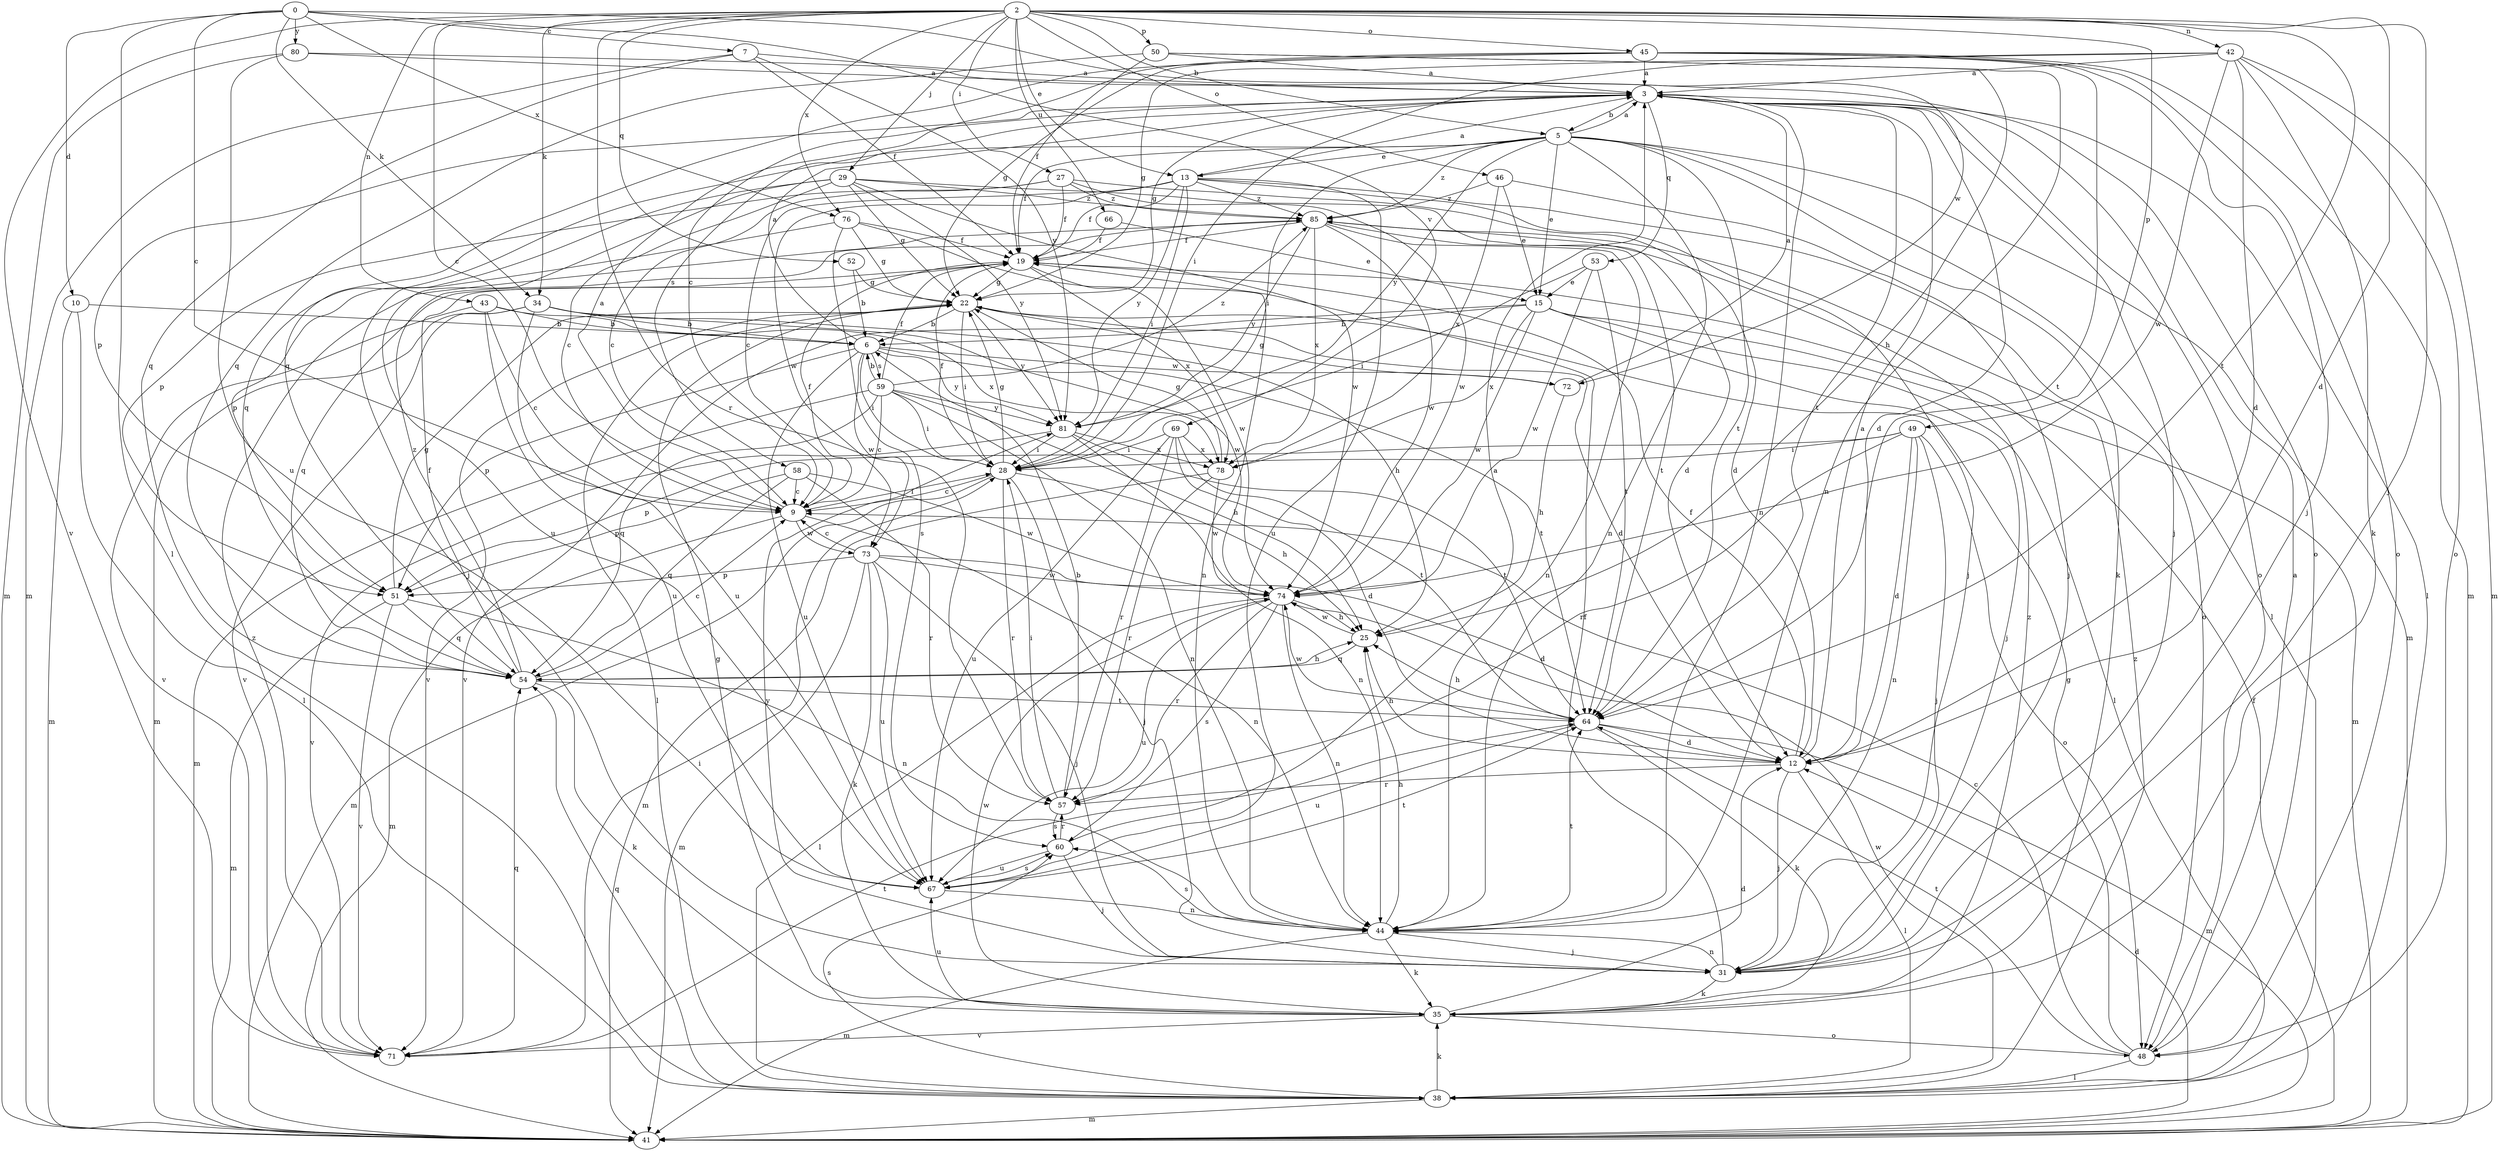 strict digraph  {
0;
2;
3;
5;
6;
7;
9;
10;
12;
13;
15;
19;
22;
25;
27;
28;
29;
31;
34;
35;
38;
41;
42;
43;
44;
45;
46;
48;
49;
50;
51;
52;
53;
54;
57;
58;
59;
60;
64;
66;
67;
69;
71;
72;
73;
74;
76;
78;
80;
81;
85;
0 -> 7  [label=c];
0 -> 9  [label=c];
0 -> 10  [label=d];
0 -> 34  [label=k];
0 -> 38  [label=l];
0 -> 69  [label=v];
0 -> 72  [label=w];
0 -> 76  [label=x];
0 -> 80  [label=y];
2 -> 5  [label=b];
2 -> 9  [label=c];
2 -> 12  [label=d];
2 -> 13  [label=e];
2 -> 27  [label=i];
2 -> 29  [label=j];
2 -> 31  [label=j];
2 -> 34  [label=k];
2 -> 42  [label=n];
2 -> 43  [label=n];
2 -> 45  [label=o];
2 -> 46  [label=o];
2 -> 49  [label=p];
2 -> 50  [label=p];
2 -> 52  [label=q];
2 -> 57  [label=r];
2 -> 64  [label=t];
2 -> 66  [label=u];
2 -> 71  [label=v];
2 -> 76  [label=x];
3 -> 5  [label=b];
3 -> 12  [label=d];
3 -> 22  [label=g];
3 -> 31  [label=j];
3 -> 38  [label=l];
3 -> 44  [label=n];
3 -> 48  [label=o];
3 -> 51  [label=p];
3 -> 53  [label=q];
3 -> 58  [label=s];
3 -> 64  [label=t];
5 -> 3  [label=a];
5 -> 13  [label=e];
5 -> 15  [label=e];
5 -> 19  [label=f];
5 -> 28  [label=i];
5 -> 35  [label=k];
5 -> 38  [label=l];
5 -> 41  [label=m];
5 -> 44  [label=n];
5 -> 54  [label=q];
5 -> 64  [label=t];
5 -> 81  [label=y];
5 -> 85  [label=z];
6 -> 3  [label=a];
6 -> 28  [label=i];
6 -> 51  [label=p];
6 -> 59  [label=s];
6 -> 64  [label=t];
6 -> 67  [label=u];
6 -> 72  [label=w];
6 -> 73  [label=w];
6 -> 81  [label=y];
7 -> 3  [label=a];
7 -> 19  [label=f];
7 -> 41  [label=m];
7 -> 54  [label=q];
7 -> 81  [label=y];
9 -> 3  [label=a];
9 -> 19  [label=f];
9 -> 28  [label=i];
9 -> 41  [label=m];
9 -> 44  [label=n];
9 -> 73  [label=w];
10 -> 6  [label=b];
10 -> 38  [label=l];
10 -> 41  [label=m];
12 -> 3  [label=a];
12 -> 19  [label=f];
12 -> 25  [label=h];
12 -> 31  [label=j];
12 -> 38  [label=l];
12 -> 57  [label=r];
13 -> 3  [label=a];
13 -> 9  [label=c];
13 -> 19  [label=f];
13 -> 28  [label=i];
13 -> 31  [label=j];
13 -> 48  [label=o];
13 -> 67  [label=u];
13 -> 73  [label=w];
13 -> 81  [label=y];
13 -> 85  [label=z];
15 -> 6  [label=b];
15 -> 31  [label=j];
15 -> 38  [label=l];
15 -> 41  [label=m];
15 -> 71  [label=v];
15 -> 74  [label=w];
15 -> 78  [label=x];
19 -> 22  [label=g];
19 -> 54  [label=q];
19 -> 74  [label=w];
19 -> 78  [label=x];
22 -> 6  [label=b];
22 -> 12  [label=d];
22 -> 28  [label=i];
22 -> 38  [label=l];
22 -> 71  [label=v];
22 -> 81  [label=y];
25 -> 54  [label=q];
25 -> 74  [label=w];
27 -> 9  [label=c];
27 -> 12  [label=d];
27 -> 19  [label=f];
27 -> 51  [label=p];
27 -> 74  [label=w];
27 -> 85  [label=z];
28 -> 9  [label=c];
28 -> 19  [label=f];
28 -> 22  [label=g];
28 -> 25  [label=h];
28 -> 31  [label=j];
28 -> 41  [label=m];
28 -> 57  [label=r];
29 -> 9  [label=c];
29 -> 12  [label=d];
29 -> 22  [label=g];
29 -> 31  [label=j];
29 -> 67  [label=u];
29 -> 74  [label=w];
29 -> 81  [label=y];
29 -> 85  [label=z];
31 -> 19  [label=f];
31 -> 35  [label=k];
31 -> 44  [label=n];
31 -> 81  [label=y];
34 -> 6  [label=b];
34 -> 25  [label=h];
34 -> 41  [label=m];
34 -> 67  [label=u];
34 -> 71  [label=v];
34 -> 74  [label=w];
35 -> 12  [label=d];
35 -> 22  [label=g];
35 -> 48  [label=o];
35 -> 67  [label=u];
35 -> 71  [label=v];
35 -> 74  [label=w];
35 -> 85  [label=z];
38 -> 35  [label=k];
38 -> 41  [label=m];
38 -> 54  [label=q];
38 -> 60  [label=s];
38 -> 74  [label=w];
38 -> 85  [label=z];
41 -> 12  [label=d];
41 -> 19  [label=f];
42 -> 3  [label=a];
42 -> 12  [label=d];
42 -> 22  [label=g];
42 -> 28  [label=i];
42 -> 35  [label=k];
42 -> 41  [label=m];
42 -> 48  [label=o];
42 -> 74  [label=w];
43 -> 6  [label=b];
43 -> 9  [label=c];
43 -> 67  [label=u];
43 -> 71  [label=v];
43 -> 78  [label=x];
44 -> 25  [label=h];
44 -> 31  [label=j];
44 -> 35  [label=k];
44 -> 41  [label=m];
44 -> 60  [label=s];
44 -> 64  [label=t];
45 -> 3  [label=a];
45 -> 9  [label=c];
45 -> 22  [label=g];
45 -> 31  [label=j];
45 -> 41  [label=m];
45 -> 48  [label=o];
45 -> 54  [label=q];
45 -> 64  [label=t];
46 -> 15  [label=e];
46 -> 31  [label=j];
46 -> 78  [label=x];
46 -> 85  [label=z];
48 -> 3  [label=a];
48 -> 9  [label=c];
48 -> 22  [label=g];
48 -> 38  [label=l];
48 -> 64  [label=t];
49 -> 12  [label=d];
49 -> 28  [label=i];
49 -> 31  [label=j];
49 -> 44  [label=n];
49 -> 48  [label=o];
49 -> 51  [label=p];
49 -> 57  [label=r];
50 -> 3  [label=a];
50 -> 19  [label=f];
50 -> 25  [label=h];
50 -> 44  [label=n];
50 -> 54  [label=q];
51 -> 22  [label=g];
51 -> 41  [label=m];
51 -> 44  [label=n];
51 -> 54  [label=q];
51 -> 71  [label=v];
52 -> 6  [label=b];
52 -> 22  [label=g];
53 -> 15  [label=e];
53 -> 28  [label=i];
53 -> 64  [label=t];
53 -> 74  [label=w];
54 -> 9  [label=c];
54 -> 19  [label=f];
54 -> 25  [label=h];
54 -> 35  [label=k];
54 -> 64  [label=t];
54 -> 85  [label=z];
57 -> 6  [label=b];
57 -> 28  [label=i];
57 -> 60  [label=s];
58 -> 9  [label=c];
58 -> 51  [label=p];
58 -> 54  [label=q];
58 -> 57  [label=r];
58 -> 74  [label=w];
59 -> 6  [label=b];
59 -> 9  [label=c];
59 -> 19  [label=f];
59 -> 25  [label=h];
59 -> 28  [label=i];
59 -> 41  [label=m];
59 -> 44  [label=n];
59 -> 54  [label=q];
59 -> 81  [label=y];
59 -> 85  [label=z];
60 -> 3  [label=a];
60 -> 31  [label=j];
60 -> 57  [label=r];
60 -> 67  [label=u];
64 -> 12  [label=d];
64 -> 25  [label=h];
64 -> 35  [label=k];
64 -> 41  [label=m];
64 -> 67  [label=u];
64 -> 74  [label=w];
66 -> 15  [label=e];
66 -> 19  [label=f];
67 -> 44  [label=n];
67 -> 60  [label=s];
67 -> 64  [label=t];
69 -> 12  [label=d];
69 -> 28  [label=i];
69 -> 57  [label=r];
69 -> 64  [label=t];
69 -> 67  [label=u];
69 -> 78  [label=x];
71 -> 28  [label=i];
71 -> 54  [label=q];
71 -> 64  [label=t];
71 -> 85  [label=z];
72 -> 3  [label=a];
72 -> 22  [label=g];
72 -> 25  [label=h];
73 -> 9  [label=c];
73 -> 12  [label=d];
73 -> 31  [label=j];
73 -> 35  [label=k];
73 -> 41  [label=m];
73 -> 51  [label=p];
73 -> 67  [label=u];
73 -> 74  [label=w];
74 -> 25  [label=h];
74 -> 38  [label=l];
74 -> 44  [label=n];
74 -> 57  [label=r];
74 -> 60  [label=s];
74 -> 67  [label=u];
76 -> 19  [label=f];
76 -> 22  [label=g];
76 -> 44  [label=n];
76 -> 51  [label=p];
76 -> 60  [label=s];
78 -> 22  [label=g];
78 -> 41  [label=m];
78 -> 57  [label=r];
78 -> 74  [label=w];
80 -> 3  [label=a];
80 -> 41  [label=m];
80 -> 48  [label=o];
80 -> 67  [label=u];
81 -> 28  [label=i];
81 -> 44  [label=n];
81 -> 64  [label=t];
81 -> 71  [label=v];
81 -> 78  [label=x];
85 -> 19  [label=f];
85 -> 44  [label=n];
85 -> 64  [label=t];
85 -> 74  [label=w];
85 -> 78  [label=x];
85 -> 81  [label=y];
}
